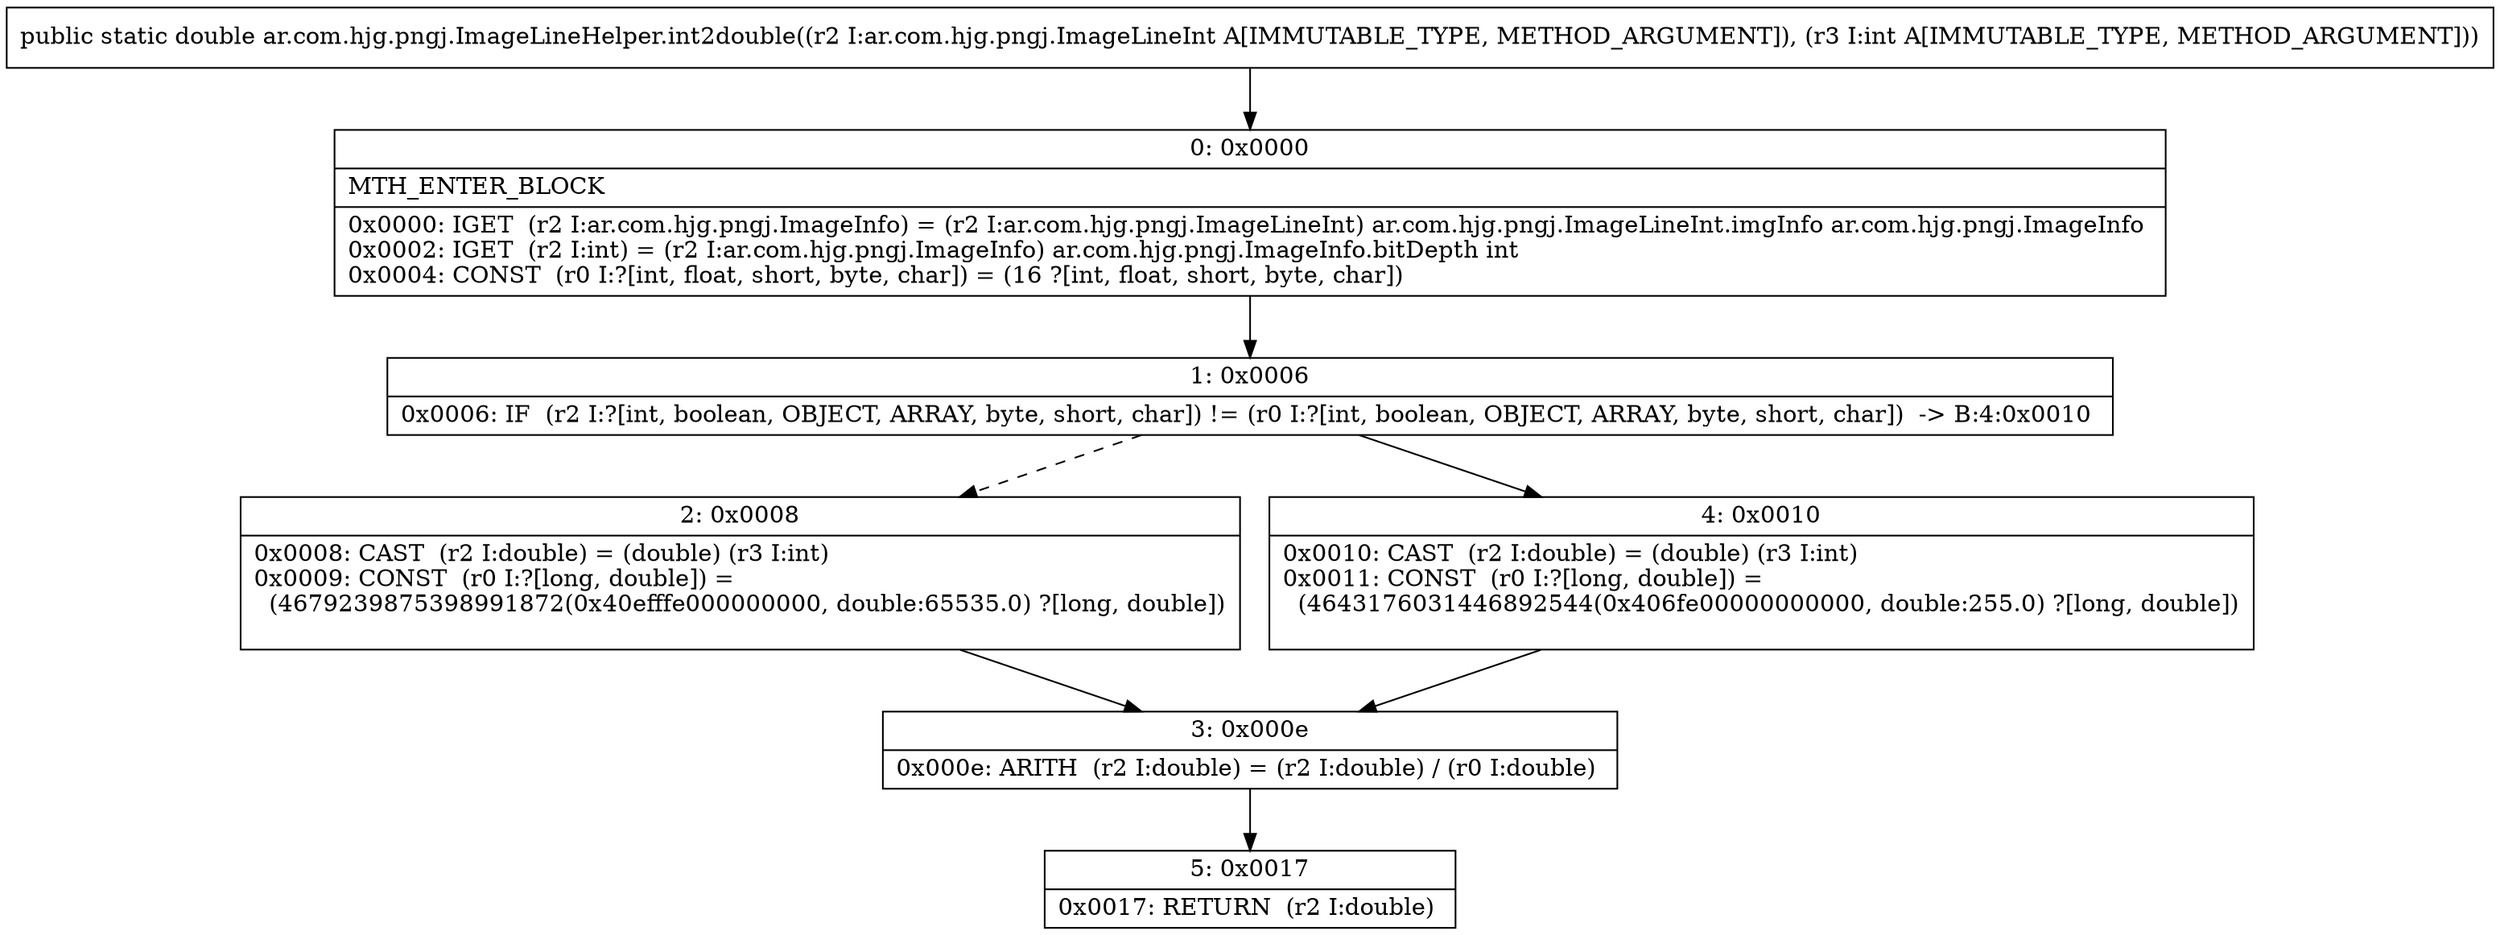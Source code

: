 digraph "CFG forar.com.hjg.pngj.ImageLineHelper.int2double(Lar\/com\/hjg\/pngj\/ImageLineInt;I)D" {
Node_0 [shape=record,label="{0\:\ 0x0000|MTH_ENTER_BLOCK\l|0x0000: IGET  (r2 I:ar.com.hjg.pngj.ImageInfo) = (r2 I:ar.com.hjg.pngj.ImageLineInt) ar.com.hjg.pngj.ImageLineInt.imgInfo ar.com.hjg.pngj.ImageInfo \l0x0002: IGET  (r2 I:int) = (r2 I:ar.com.hjg.pngj.ImageInfo) ar.com.hjg.pngj.ImageInfo.bitDepth int \l0x0004: CONST  (r0 I:?[int, float, short, byte, char]) = (16 ?[int, float, short, byte, char]) \l}"];
Node_1 [shape=record,label="{1\:\ 0x0006|0x0006: IF  (r2 I:?[int, boolean, OBJECT, ARRAY, byte, short, char]) != (r0 I:?[int, boolean, OBJECT, ARRAY, byte, short, char])  \-\> B:4:0x0010 \l}"];
Node_2 [shape=record,label="{2\:\ 0x0008|0x0008: CAST  (r2 I:double) = (double) (r3 I:int) \l0x0009: CONST  (r0 I:?[long, double]) = \l  (4679239875398991872(0x40efffe000000000, double:65535.0) ?[long, double])\l \l}"];
Node_3 [shape=record,label="{3\:\ 0x000e|0x000e: ARITH  (r2 I:double) = (r2 I:double) \/ (r0 I:double) \l}"];
Node_4 [shape=record,label="{4\:\ 0x0010|0x0010: CAST  (r2 I:double) = (double) (r3 I:int) \l0x0011: CONST  (r0 I:?[long, double]) = \l  (4643176031446892544(0x406fe00000000000, double:255.0) ?[long, double])\l \l}"];
Node_5 [shape=record,label="{5\:\ 0x0017|0x0017: RETURN  (r2 I:double) \l}"];
MethodNode[shape=record,label="{public static double ar.com.hjg.pngj.ImageLineHelper.int2double((r2 I:ar.com.hjg.pngj.ImageLineInt A[IMMUTABLE_TYPE, METHOD_ARGUMENT]), (r3 I:int A[IMMUTABLE_TYPE, METHOD_ARGUMENT])) }"];
MethodNode -> Node_0;
Node_0 -> Node_1;
Node_1 -> Node_2[style=dashed];
Node_1 -> Node_4;
Node_2 -> Node_3;
Node_3 -> Node_5;
Node_4 -> Node_3;
}

